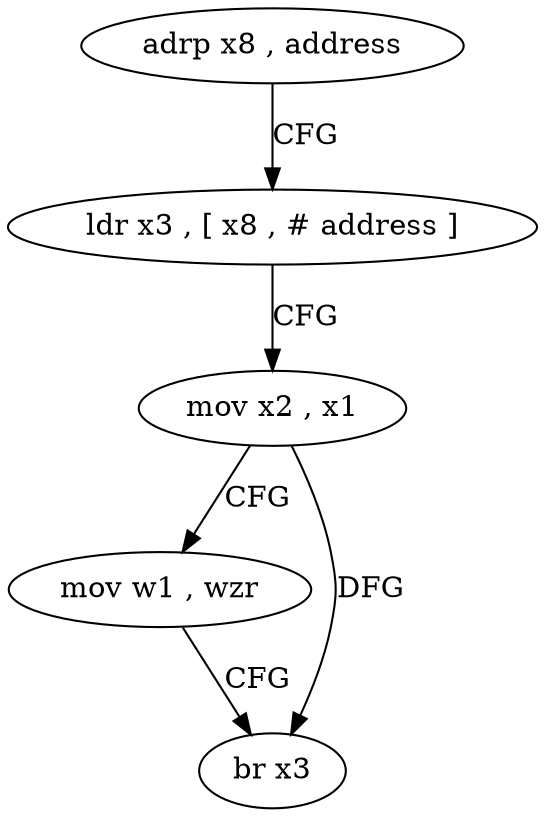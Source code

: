 digraph "func" {
"4208656" [label = "adrp x8 , address" ]
"4208660" [label = "ldr x3 , [ x8 , # address ]" ]
"4208664" [label = "mov x2 , x1" ]
"4208668" [label = "mov w1 , wzr" ]
"4208672" [label = "br x3" ]
"4208656" -> "4208660" [ label = "CFG" ]
"4208660" -> "4208664" [ label = "CFG" ]
"4208664" -> "4208668" [ label = "CFG" ]
"4208664" -> "4208672" [ label = "DFG" ]
"4208668" -> "4208672" [ label = "CFG" ]
}
